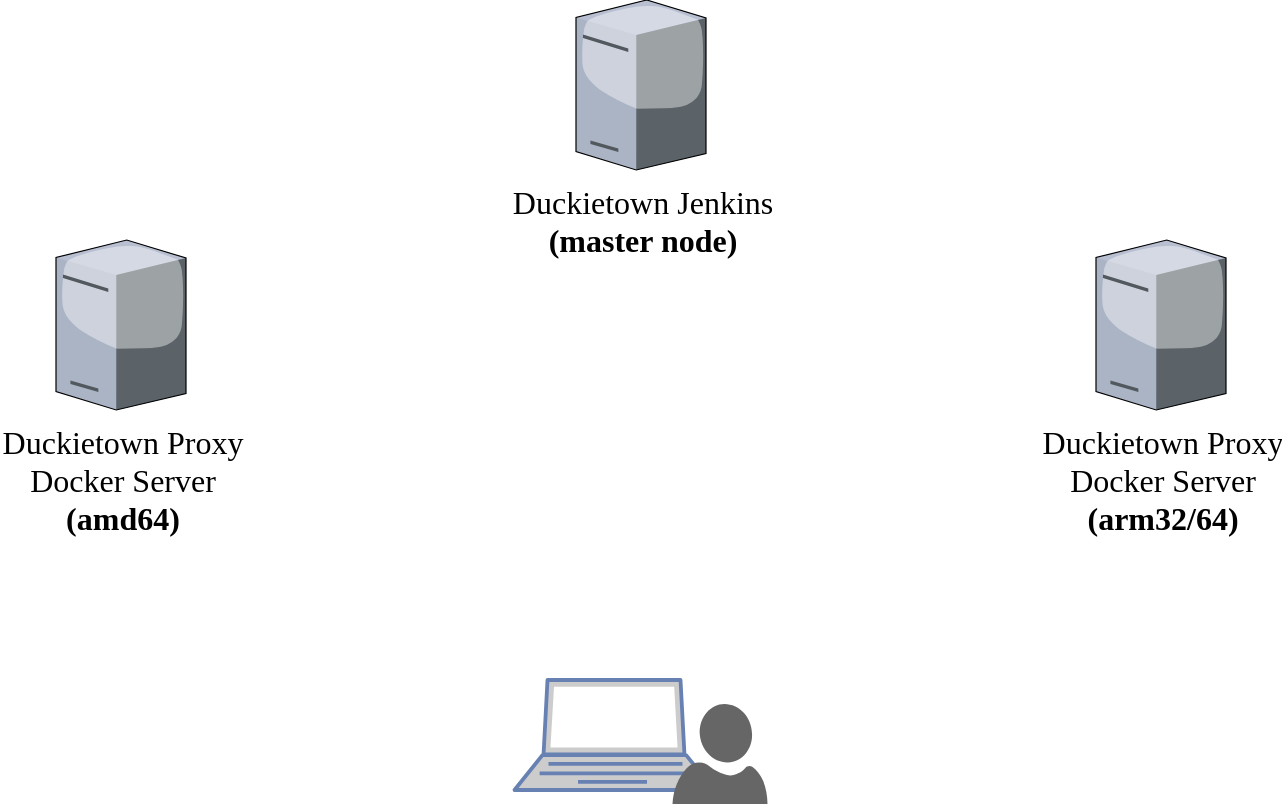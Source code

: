 <mxfile version="12.6.2" type="github">
  <diagram name="Page-1" id="822b0af5-4adb-64df-f703-e8dfc1f81529">
    <mxGraphModel dx="1995" dy="1117" grid="1" gridSize="10" guides="1" tooltips="1" connect="1" arrows="1" fold="1" page="1" pageScale="1" pageWidth="1100" pageHeight="850" background="#ffffff" math="0" shadow="0">
      <root>
        <mxCell id="0"/>
        <mxCell id="1" parent="0"/>
        <mxCell id="7d933b09d9755ecc-9" value="Duckietown Proxy&lt;br style=&quot;font-size: 16px&quot;&gt;Docker Server&lt;br&gt;&lt;b&gt;(arm32/64)&lt;/b&gt;" style="verticalLabelPosition=bottom;aspect=fixed;html=1;verticalAlign=top;strokeColor=none;shape=mxgraph.citrix.tower_server;rounded=0;shadow=0;comic=0;fontFamily=Verdana;fontSize=16;" parent="1" vertex="1">
          <mxGeometry x="720" y="160" width="65" height="85" as="geometry"/>
        </mxCell>
        <mxCell id="RGXo1uscGhcn6T7MxgKj-2" value="Duckietown Proxy&lt;br style=&quot;font-size: 16px&quot;&gt;Docker Server&lt;br&gt;&lt;b&gt;(amd64)&lt;/b&gt;" style="verticalLabelPosition=bottom;aspect=fixed;html=1;verticalAlign=top;strokeColor=none;shape=mxgraph.citrix.tower_server;rounded=0;shadow=0;comic=0;fontFamily=Verdana;fontSize=16;" vertex="1" parent="1">
          <mxGeometry x="200" y="160" width="65" height="85" as="geometry"/>
        </mxCell>
        <mxCell id="RGXo1uscGhcn6T7MxgKj-7" value="Duckietown Jenkins&lt;br&gt;&lt;b&gt;(master node)&lt;/b&gt;&lt;br&gt;" style="verticalLabelPosition=bottom;aspect=fixed;html=1;verticalAlign=top;strokeColor=none;shape=mxgraph.citrix.tower_server;rounded=0;shadow=0;comic=0;fontFamily=Verdana;fontSize=16;" vertex="1" parent="1">
          <mxGeometry x="460" y="40" width="65" height="85" as="geometry"/>
        </mxCell>
        <mxCell id="RGXo1uscGhcn6T7MxgKj-8" value="" style="fontColor=#0066CC;verticalAlign=top;verticalLabelPosition=bottom;labelPosition=center;align=center;html=1;outlineConnect=0;fillColor=#CCCCCC;strokeColor=#6881B3;gradientColor=none;gradientDirection=north;strokeWidth=2;shape=mxgraph.networks.laptop;" vertex="1" parent="1">
          <mxGeometry x="429.25" y="380" width="100" height="55" as="geometry"/>
        </mxCell>
        <mxCell id="RGXo1uscGhcn6T7MxgKj-11" value="" style="verticalLabelPosition=bottom;html=1;verticalAlign=top;align=center;strokeColor=none;fillColor=#666666;shape=mxgraph.azure.user;labelBackgroundColor=#696969;fontSize=16;" vertex="1" parent="1">
          <mxGeometry x="508.25" y="392" width="47.5" height="50" as="geometry"/>
        </mxCell>
      </root>
    </mxGraphModel>
  </diagram>
</mxfile>
